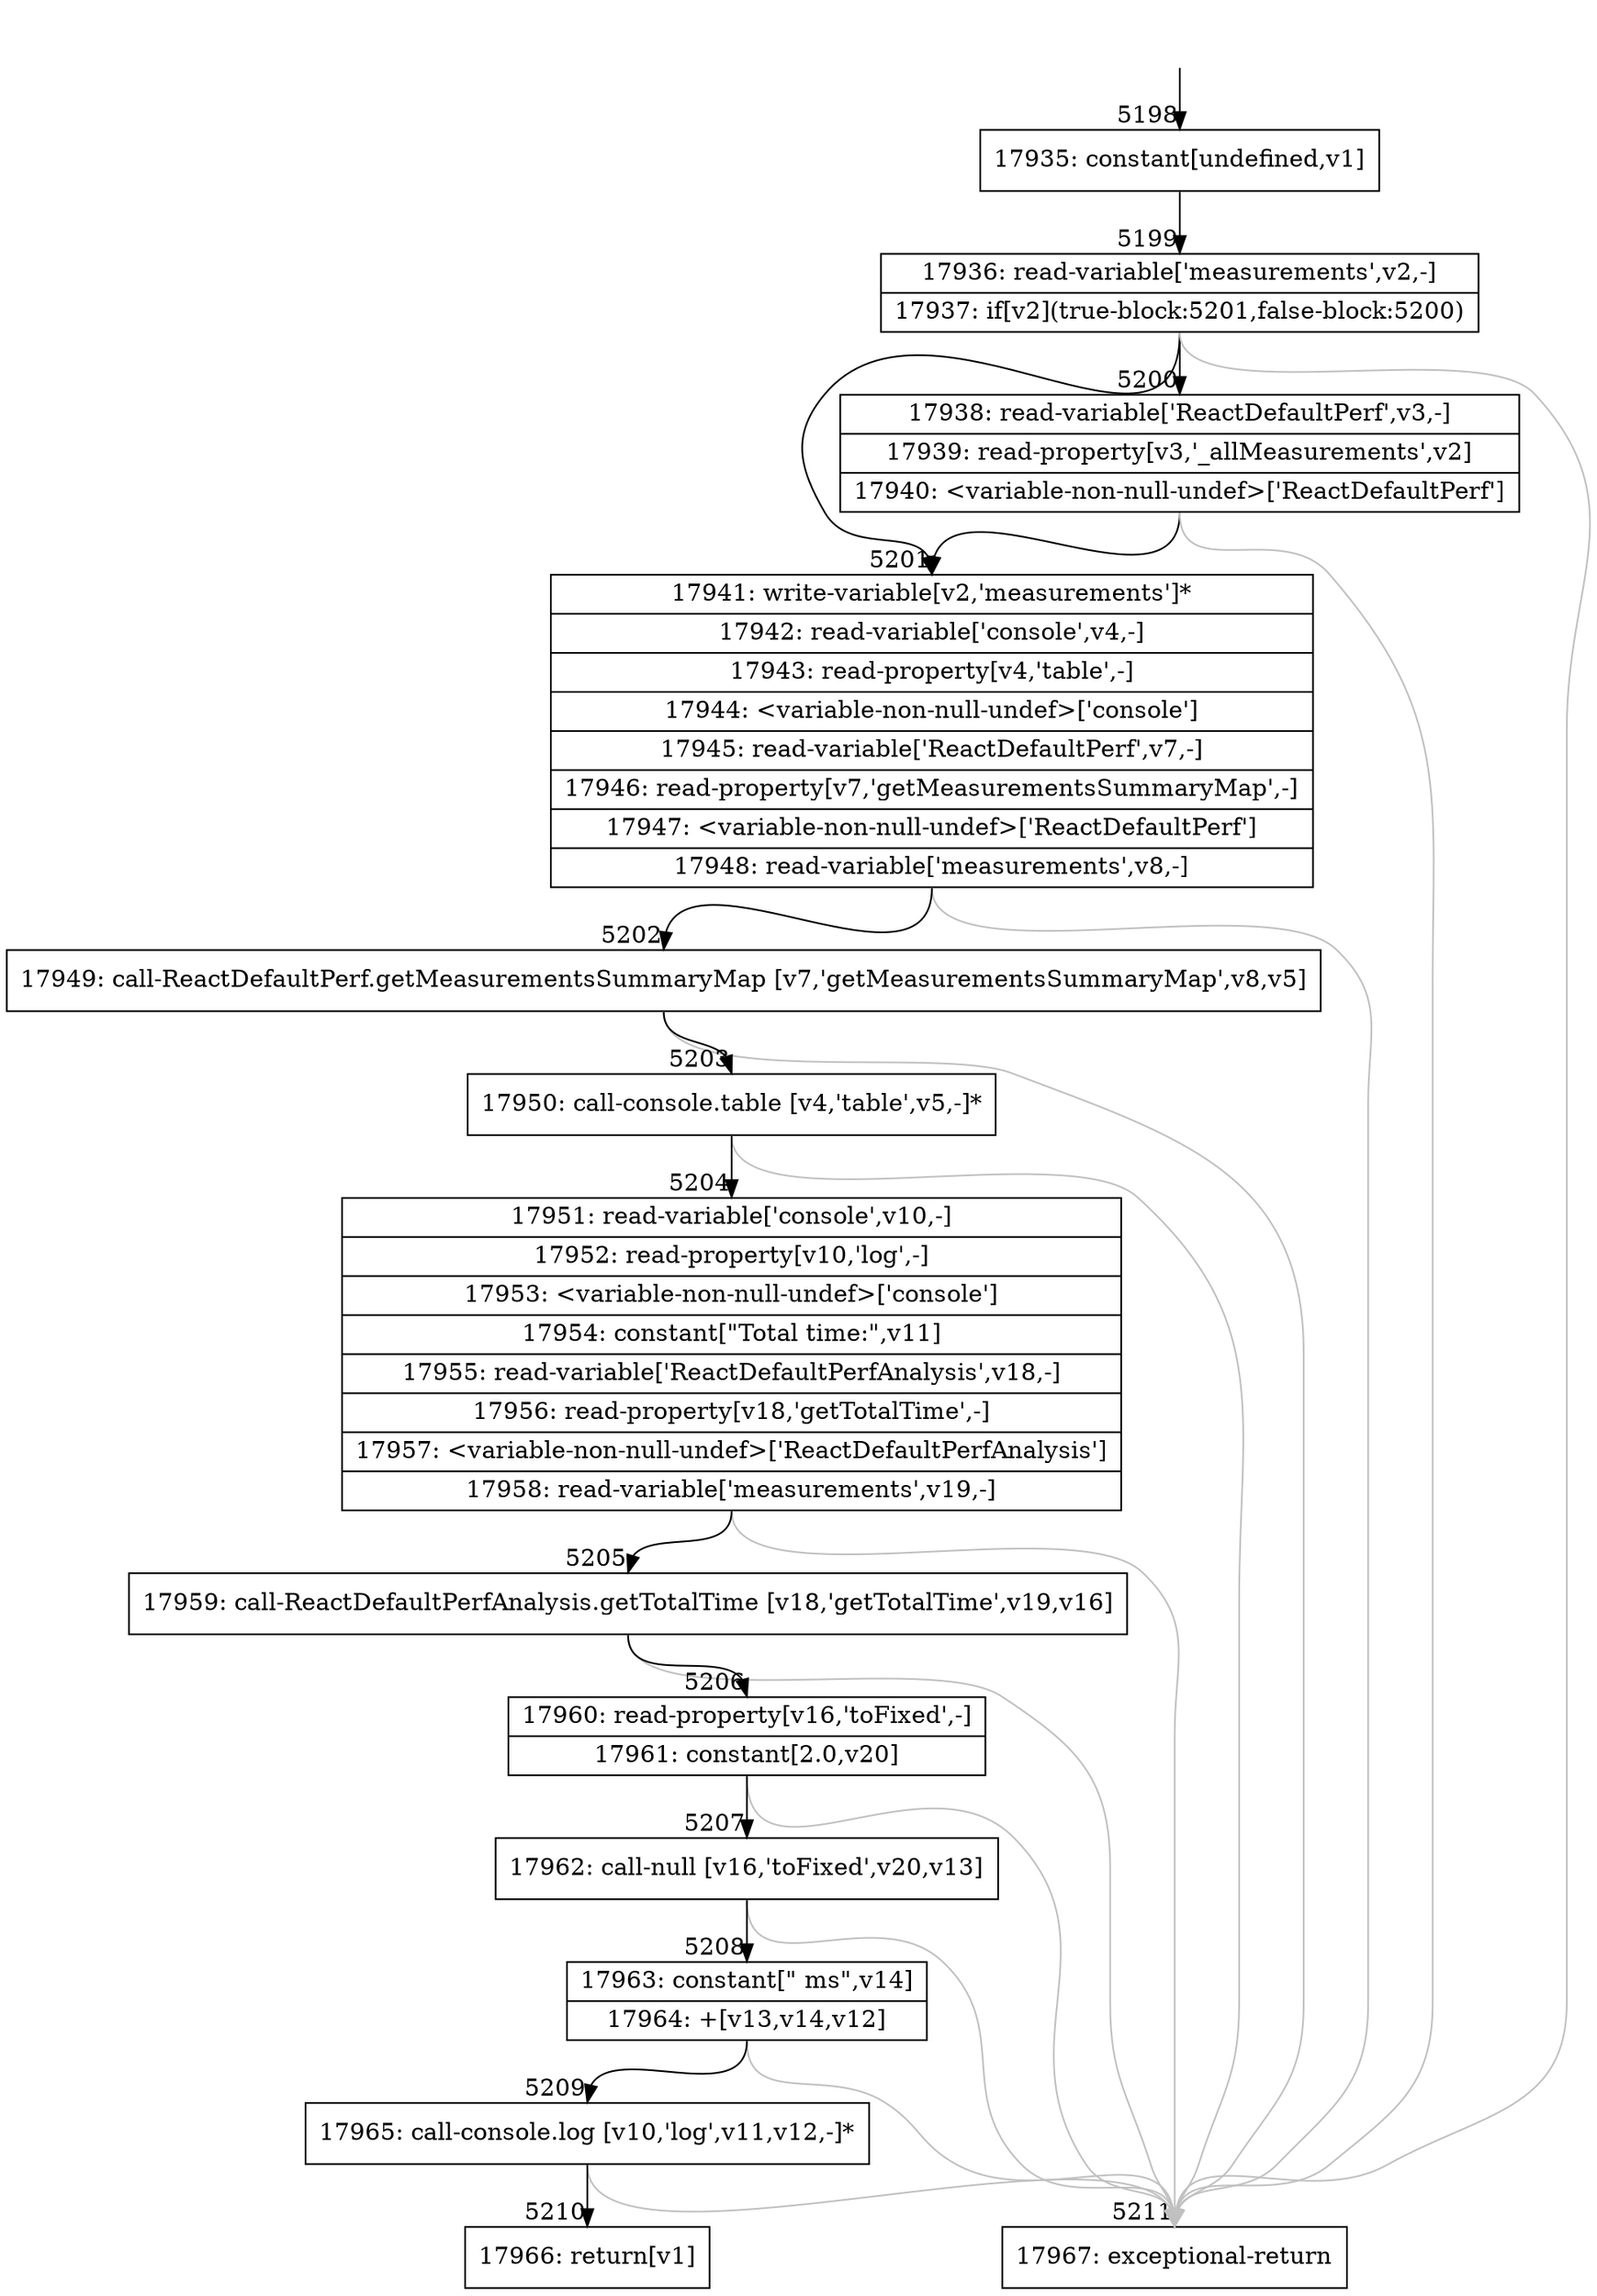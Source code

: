 digraph {
rankdir="TD"
BB_entry354[shape=none,label=""];
BB_entry354 -> BB5198 [tailport=s, headport=n, headlabel="    5198"]
BB5198 [shape=record label="{17935: constant[undefined,v1]}" ] 
BB5198 -> BB5199 [tailport=s, headport=n, headlabel="      5199"]
BB5199 [shape=record label="{17936: read-variable['measurements',v2,-]|17937: if[v2](true-block:5201,false-block:5200)}" ] 
BB5199 -> BB5201 [tailport=s, headport=n, headlabel="      5201"]
BB5199 -> BB5200 [tailport=s, headport=n, headlabel="      5200"]
BB5199 -> BB5211 [tailport=s, headport=n, color=gray, headlabel="      5211"]
BB5200 [shape=record label="{17938: read-variable['ReactDefaultPerf',v3,-]|17939: read-property[v3,'_allMeasurements',v2]|17940: \<variable-non-null-undef\>['ReactDefaultPerf']}" ] 
BB5200 -> BB5201 [tailport=s, headport=n]
BB5200 -> BB5211 [tailport=s, headport=n, color=gray]
BB5201 [shape=record label="{17941: write-variable[v2,'measurements']*|17942: read-variable['console',v4,-]|17943: read-property[v4,'table',-]|17944: \<variable-non-null-undef\>['console']|17945: read-variable['ReactDefaultPerf',v7,-]|17946: read-property[v7,'getMeasurementsSummaryMap',-]|17947: \<variable-non-null-undef\>['ReactDefaultPerf']|17948: read-variable['measurements',v8,-]}" ] 
BB5201 -> BB5202 [tailport=s, headport=n, headlabel="      5202"]
BB5201 -> BB5211 [tailport=s, headport=n, color=gray]
BB5202 [shape=record label="{17949: call-ReactDefaultPerf.getMeasurementsSummaryMap [v7,'getMeasurementsSummaryMap',v8,v5]}" ] 
BB5202 -> BB5203 [tailport=s, headport=n, headlabel="      5203"]
BB5202 -> BB5211 [tailport=s, headport=n, color=gray]
BB5203 [shape=record label="{17950: call-console.table [v4,'table',v5,-]*}" ] 
BB5203 -> BB5204 [tailport=s, headport=n, headlabel="      5204"]
BB5203 -> BB5211 [tailport=s, headport=n, color=gray]
BB5204 [shape=record label="{17951: read-variable['console',v10,-]|17952: read-property[v10,'log',-]|17953: \<variable-non-null-undef\>['console']|17954: constant[\"Total time:\",v11]|17955: read-variable['ReactDefaultPerfAnalysis',v18,-]|17956: read-property[v18,'getTotalTime',-]|17957: \<variable-non-null-undef\>['ReactDefaultPerfAnalysis']|17958: read-variable['measurements',v19,-]}" ] 
BB5204 -> BB5205 [tailport=s, headport=n, headlabel="      5205"]
BB5204 -> BB5211 [tailport=s, headport=n, color=gray]
BB5205 [shape=record label="{17959: call-ReactDefaultPerfAnalysis.getTotalTime [v18,'getTotalTime',v19,v16]}" ] 
BB5205 -> BB5206 [tailport=s, headport=n, headlabel="      5206"]
BB5205 -> BB5211 [tailport=s, headport=n, color=gray]
BB5206 [shape=record label="{17960: read-property[v16,'toFixed',-]|17961: constant[2.0,v20]}" ] 
BB5206 -> BB5207 [tailport=s, headport=n, headlabel="      5207"]
BB5206 -> BB5211 [tailport=s, headport=n, color=gray]
BB5207 [shape=record label="{17962: call-null [v16,'toFixed',v20,v13]}" ] 
BB5207 -> BB5208 [tailport=s, headport=n, headlabel="      5208"]
BB5207 -> BB5211 [tailport=s, headport=n, color=gray]
BB5208 [shape=record label="{17963: constant[\" ms\",v14]|17964: +[v13,v14,v12]}" ] 
BB5208 -> BB5209 [tailport=s, headport=n, headlabel="      5209"]
BB5208 -> BB5211 [tailport=s, headport=n, color=gray]
BB5209 [shape=record label="{17965: call-console.log [v10,'log',v11,v12,-]*}" ] 
BB5209 -> BB5210 [tailport=s, headport=n, headlabel="      5210"]
BB5209 -> BB5211 [tailport=s, headport=n, color=gray]
BB5210 [shape=record label="{17966: return[v1]}" ] 
BB5211 [shape=record label="{17967: exceptional-return}" ] 
//#$~ 9432
}
